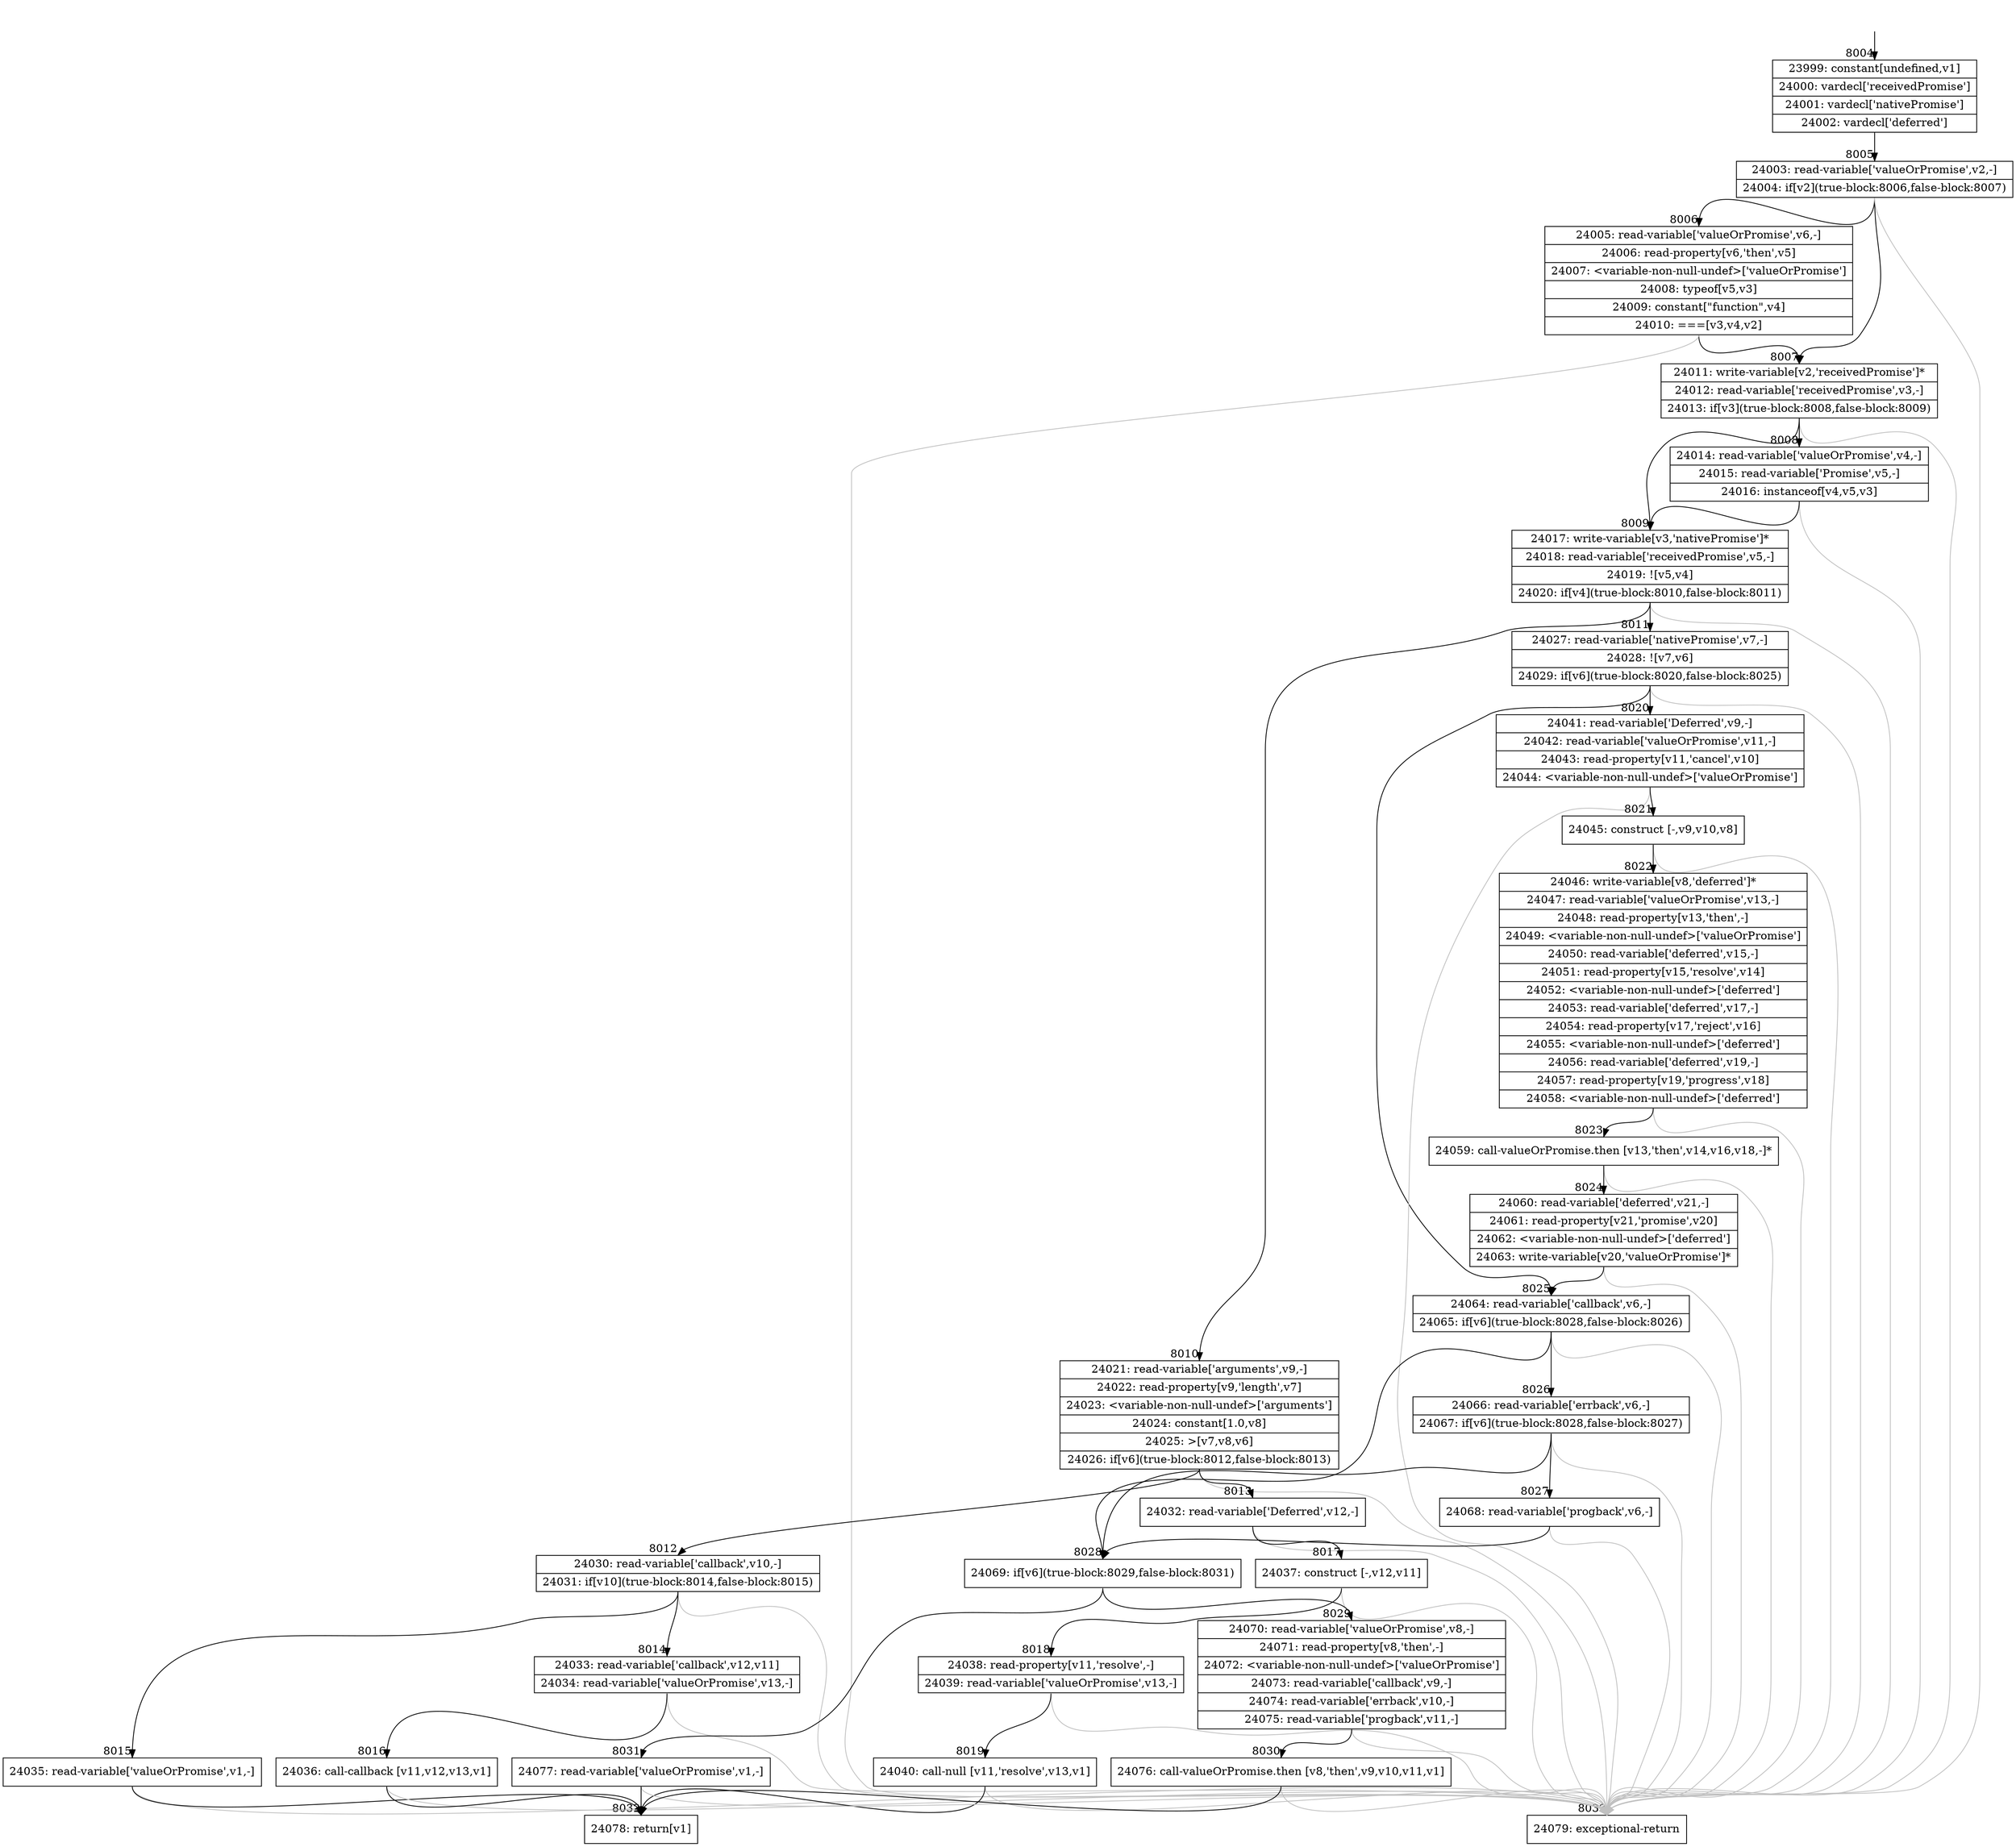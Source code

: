 digraph {
rankdir="TD"
BB_entry540[shape=none,label=""];
BB_entry540 -> BB8004 [tailport=s, headport=n, headlabel="    8004"]
BB8004 [shape=record label="{23999: constant[undefined,v1]|24000: vardecl['receivedPromise']|24001: vardecl['nativePromise']|24002: vardecl['deferred']}" ] 
BB8004 -> BB8005 [tailport=s, headport=n, headlabel="      8005"]
BB8005 [shape=record label="{24003: read-variable['valueOrPromise',v2,-]|24004: if[v2](true-block:8006,false-block:8007)}" ] 
BB8005 -> BB8007 [tailport=s, headport=n, headlabel="      8007"]
BB8005 -> BB8006 [tailport=s, headport=n, headlabel="      8006"]
BB8005 -> BB8033 [tailport=s, headport=n, color=gray, headlabel="      8033"]
BB8006 [shape=record label="{24005: read-variable['valueOrPromise',v6,-]|24006: read-property[v6,'then',v5]|24007: \<variable-non-null-undef\>['valueOrPromise']|24008: typeof[v5,v3]|24009: constant[\"function\",v4]|24010: ===[v3,v4,v2]}" ] 
BB8006 -> BB8007 [tailport=s, headport=n]
BB8006 -> BB8033 [tailport=s, headport=n, color=gray]
BB8007 [shape=record label="{24011: write-variable[v2,'receivedPromise']*|24012: read-variable['receivedPromise',v3,-]|24013: if[v3](true-block:8008,false-block:8009)}" ] 
BB8007 -> BB8009 [tailport=s, headport=n, headlabel="      8009"]
BB8007 -> BB8008 [tailport=s, headport=n, headlabel="      8008"]
BB8007 -> BB8033 [tailport=s, headport=n, color=gray]
BB8008 [shape=record label="{24014: read-variable['valueOrPromise',v4,-]|24015: read-variable['Promise',v5,-]|24016: instanceof[v4,v5,v3]}" ] 
BB8008 -> BB8009 [tailport=s, headport=n]
BB8008 -> BB8033 [tailport=s, headport=n, color=gray]
BB8009 [shape=record label="{24017: write-variable[v3,'nativePromise']*|24018: read-variable['receivedPromise',v5,-]|24019: ![v5,v4]|24020: if[v4](true-block:8010,false-block:8011)}" ] 
BB8009 -> BB8010 [tailport=s, headport=n, headlabel="      8010"]
BB8009 -> BB8011 [tailport=s, headport=n, headlabel="      8011"]
BB8009 -> BB8033 [tailport=s, headport=n, color=gray]
BB8010 [shape=record label="{24021: read-variable['arguments',v9,-]|24022: read-property[v9,'length',v7]|24023: \<variable-non-null-undef\>['arguments']|24024: constant[1.0,v8]|24025: \>[v7,v8,v6]|24026: if[v6](true-block:8012,false-block:8013)}" ] 
BB8010 -> BB8012 [tailport=s, headport=n, headlabel="      8012"]
BB8010 -> BB8013 [tailport=s, headport=n, headlabel="      8013"]
BB8010 -> BB8033 [tailport=s, headport=n, color=gray]
BB8011 [shape=record label="{24027: read-variable['nativePromise',v7,-]|24028: ![v7,v6]|24029: if[v6](true-block:8020,false-block:8025)}" ] 
BB8011 -> BB8020 [tailport=s, headport=n, headlabel="      8020"]
BB8011 -> BB8025 [tailport=s, headport=n, headlabel="      8025"]
BB8011 -> BB8033 [tailport=s, headport=n, color=gray]
BB8012 [shape=record label="{24030: read-variable['callback',v10,-]|24031: if[v10](true-block:8014,false-block:8015)}" ] 
BB8012 -> BB8014 [tailport=s, headport=n, headlabel="      8014"]
BB8012 -> BB8015 [tailport=s, headport=n, headlabel="      8015"]
BB8012 -> BB8033 [tailport=s, headport=n, color=gray]
BB8013 [shape=record label="{24032: read-variable['Deferred',v12,-]}" ] 
BB8013 -> BB8017 [tailport=s, headport=n, headlabel="      8017"]
BB8013 -> BB8033 [tailport=s, headport=n, color=gray]
BB8014 [shape=record label="{24033: read-variable['callback',v12,v11]|24034: read-variable['valueOrPromise',v13,-]}" ] 
BB8014 -> BB8016 [tailport=s, headport=n, headlabel="      8016"]
BB8014 -> BB8033 [tailport=s, headport=n, color=gray]
BB8015 [shape=record label="{24035: read-variable['valueOrPromise',v1,-]}" ] 
BB8015 -> BB8032 [tailport=s, headport=n, headlabel="      8032"]
BB8015 -> BB8033 [tailport=s, headport=n, color=gray]
BB8016 [shape=record label="{24036: call-callback [v11,v12,v13,v1]}" ] 
BB8016 -> BB8032 [tailport=s, headport=n]
BB8016 -> BB8033 [tailport=s, headport=n, color=gray]
BB8017 [shape=record label="{24037: construct [-,v12,v11]}" ] 
BB8017 -> BB8018 [tailport=s, headport=n, headlabel="      8018"]
BB8017 -> BB8033 [tailport=s, headport=n, color=gray]
BB8018 [shape=record label="{24038: read-property[v11,'resolve',-]|24039: read-variable['valueOrPromise',v13,-]}" ] 
BB8018 -> BB8019 [tailport=s, headport=n, headlabel="      8019"]
BB8018 -> BB8033 [tailport=s, headport=n, color=gray]
BB8019 [shape=record label="{24040: call-null [v11,'resolve',v13,v1]}" ] 
BB8019 -> BB8032 [tailport=s, headport=n]
BB8019 -> BB8033 [tailport=s, headport=n, color=gray]
BB8020 [shape=record label="{24041: read-variable['Deferred',v9,-]|24042: read-variable['valueOrPromise',v11,-]|24043: read-property[v11,'cancel',v10]|24044: \<variable-non-null-undef\>['valueOrPromise']}" ] 
BB8020 -> BB8021 [tailport=s, headport=n, headlabel="      8021"]
BB8020 -> BB8033 [tailport=s, headport=n, color=gray]
BB8021 [shape=record label="{24045: construct [-,v9,v10,v8]}" ] 
BB8021 -> BB8022 [tailport=s, headport=n, headlabel="      8022"]
BB8021 -> BB8033 [tailport=s, headport=n, color=gray]
BB8022 [shape=record label="{24046: write-variable[v8,'deferred']*|24047: read-variable['valueOrPromise',v13,-]|24048: read-property[v13,'then',-]|24049: \<variable-non-null-undef\>['valueOrPromise']|24050: read-variable['deferred',v15,-]|24051: read-property[v15,'resolve',v14]|24052: \<variable-non-null-undef\>['deferred']|24053: read-variable['deferred',v17,-]|24054: read-property[v17,'reject',v16]|24055: \<variable-non-null-undef\>['deferred']|24056: read-variable['deferred',v19,-]|24057: read-property[v19,'progress',v18]|24058: \<variable-non-null-undef\>['deferred']}" ] 
BB8022 -> BB8023 [tailport=s, headport=n, headlabel="      8023"]
BB8022 -> BB8033 [tailport=s, headport=n, color=gray]
BB8023 [shape=record label="{24059: call-valueOrPromise.then [v13,'then',v14,v16,v18,-]*}" ] 
BB8023 -> BB8024 [tailport=s, headport=n, headlabel="      8024"]
BB8023 -> BB8033 [tailport=s, headport=n, color=gray]
BB8024 [shape=record label="{24060: read-variable['deferred',v21,-]|24061: read-property[v21,'promise',v20]|24062: \<variable-non-null-undef\>['deferred']|24063: write-variable[v20,'valueOrPromise']*}" ] 
BB8024 -> BB8025 [tailport=s, headport=n]
BB8024 -> BB8033 [tailport=s, headport=n, color=gray]
BB8025 [shape=record label="{24064: read-variable['callback',v6,-]|24065: if[v6](true-block:8028,false-block:8026)}" ] 
BB8025 -> BB8028 [tailport=s, headport=n, headlabel="      8028"]
BB8025 -> BB8026 [tailport=s, headport=n, headlabel="      8026"]
BB8025 -> BB8033 [tailport=s, headport=n, color=gray]
BB8026 [shape=record label="{24066: read-variable['errback',v6,-]|24067: if[v6](true-block:8028,false-block:8027)}" ] 
BB8026 -> BB8028 [tailport=s, headport=n]
BB8026 -> BB8027 [tailport=s, headport=n, headlabel="      8027"]
BB8026 -> BB8033 [tailport=s, headport=n, color=gray]
BB8027 [shape=record label="{24068: read-variable['progback',v6,-]}" ] 
BB8027 -> BB8028 [tailport=s, headport=n]
BB8027 -> BB8033 [tailport=s, headport=n, color=gray]
BB8028 [shape=record label="{24069: if[v6](true-block:8029,false-block:8031)}" ] 
BB8028 -> BB8029 [tailport=s, headport=n, headlabel="      8029"]
BB8028 -> BB8031 [tailport=s, headport=n, headlabel="      8031"]
BB8029 [shape=record label="{24070: read-variable['valueOrPromise',v8,-]|24071: read-property[v8,'then',-]|24072: \<variable-non-null-undef\>['valueOrPromise']|24073: read-variable['callback',v9,-]|24074: read-variable['errback',v10,-]|24075: read-variable['progback',v11,-]}" ] 
BB8029 -> BB8030 [tailport=s, headport=n, headlabel="      8030"]
BB8029 -> BB8033 [tailport=s, headport=n, color=gray]
BB8030 [shape=record label="{24076: call-valueOrPromise.then [v8,'then',v9,v10,v11,v1]}" ] 
BB8030 -> BB8032 [tailport=s, headport=n]
BB8030 -> BB8033 [tailport=s, headport=n, color=gray]
BB8031 [shape=record label="{24077: read-variable['valueOrPromise',v1,-]}" ] 
BB8031 -> BB8032 [tailport=s, headport=n]
BB8031 -> BB8033 [tailport=s, headport=n, color=gray]
BB8032 [shape=record label="{24078: return[v1]}" ] 
BB8033 [shape=record label="{24079: exceptional-return}" ] 
//#$~ 11226
}
